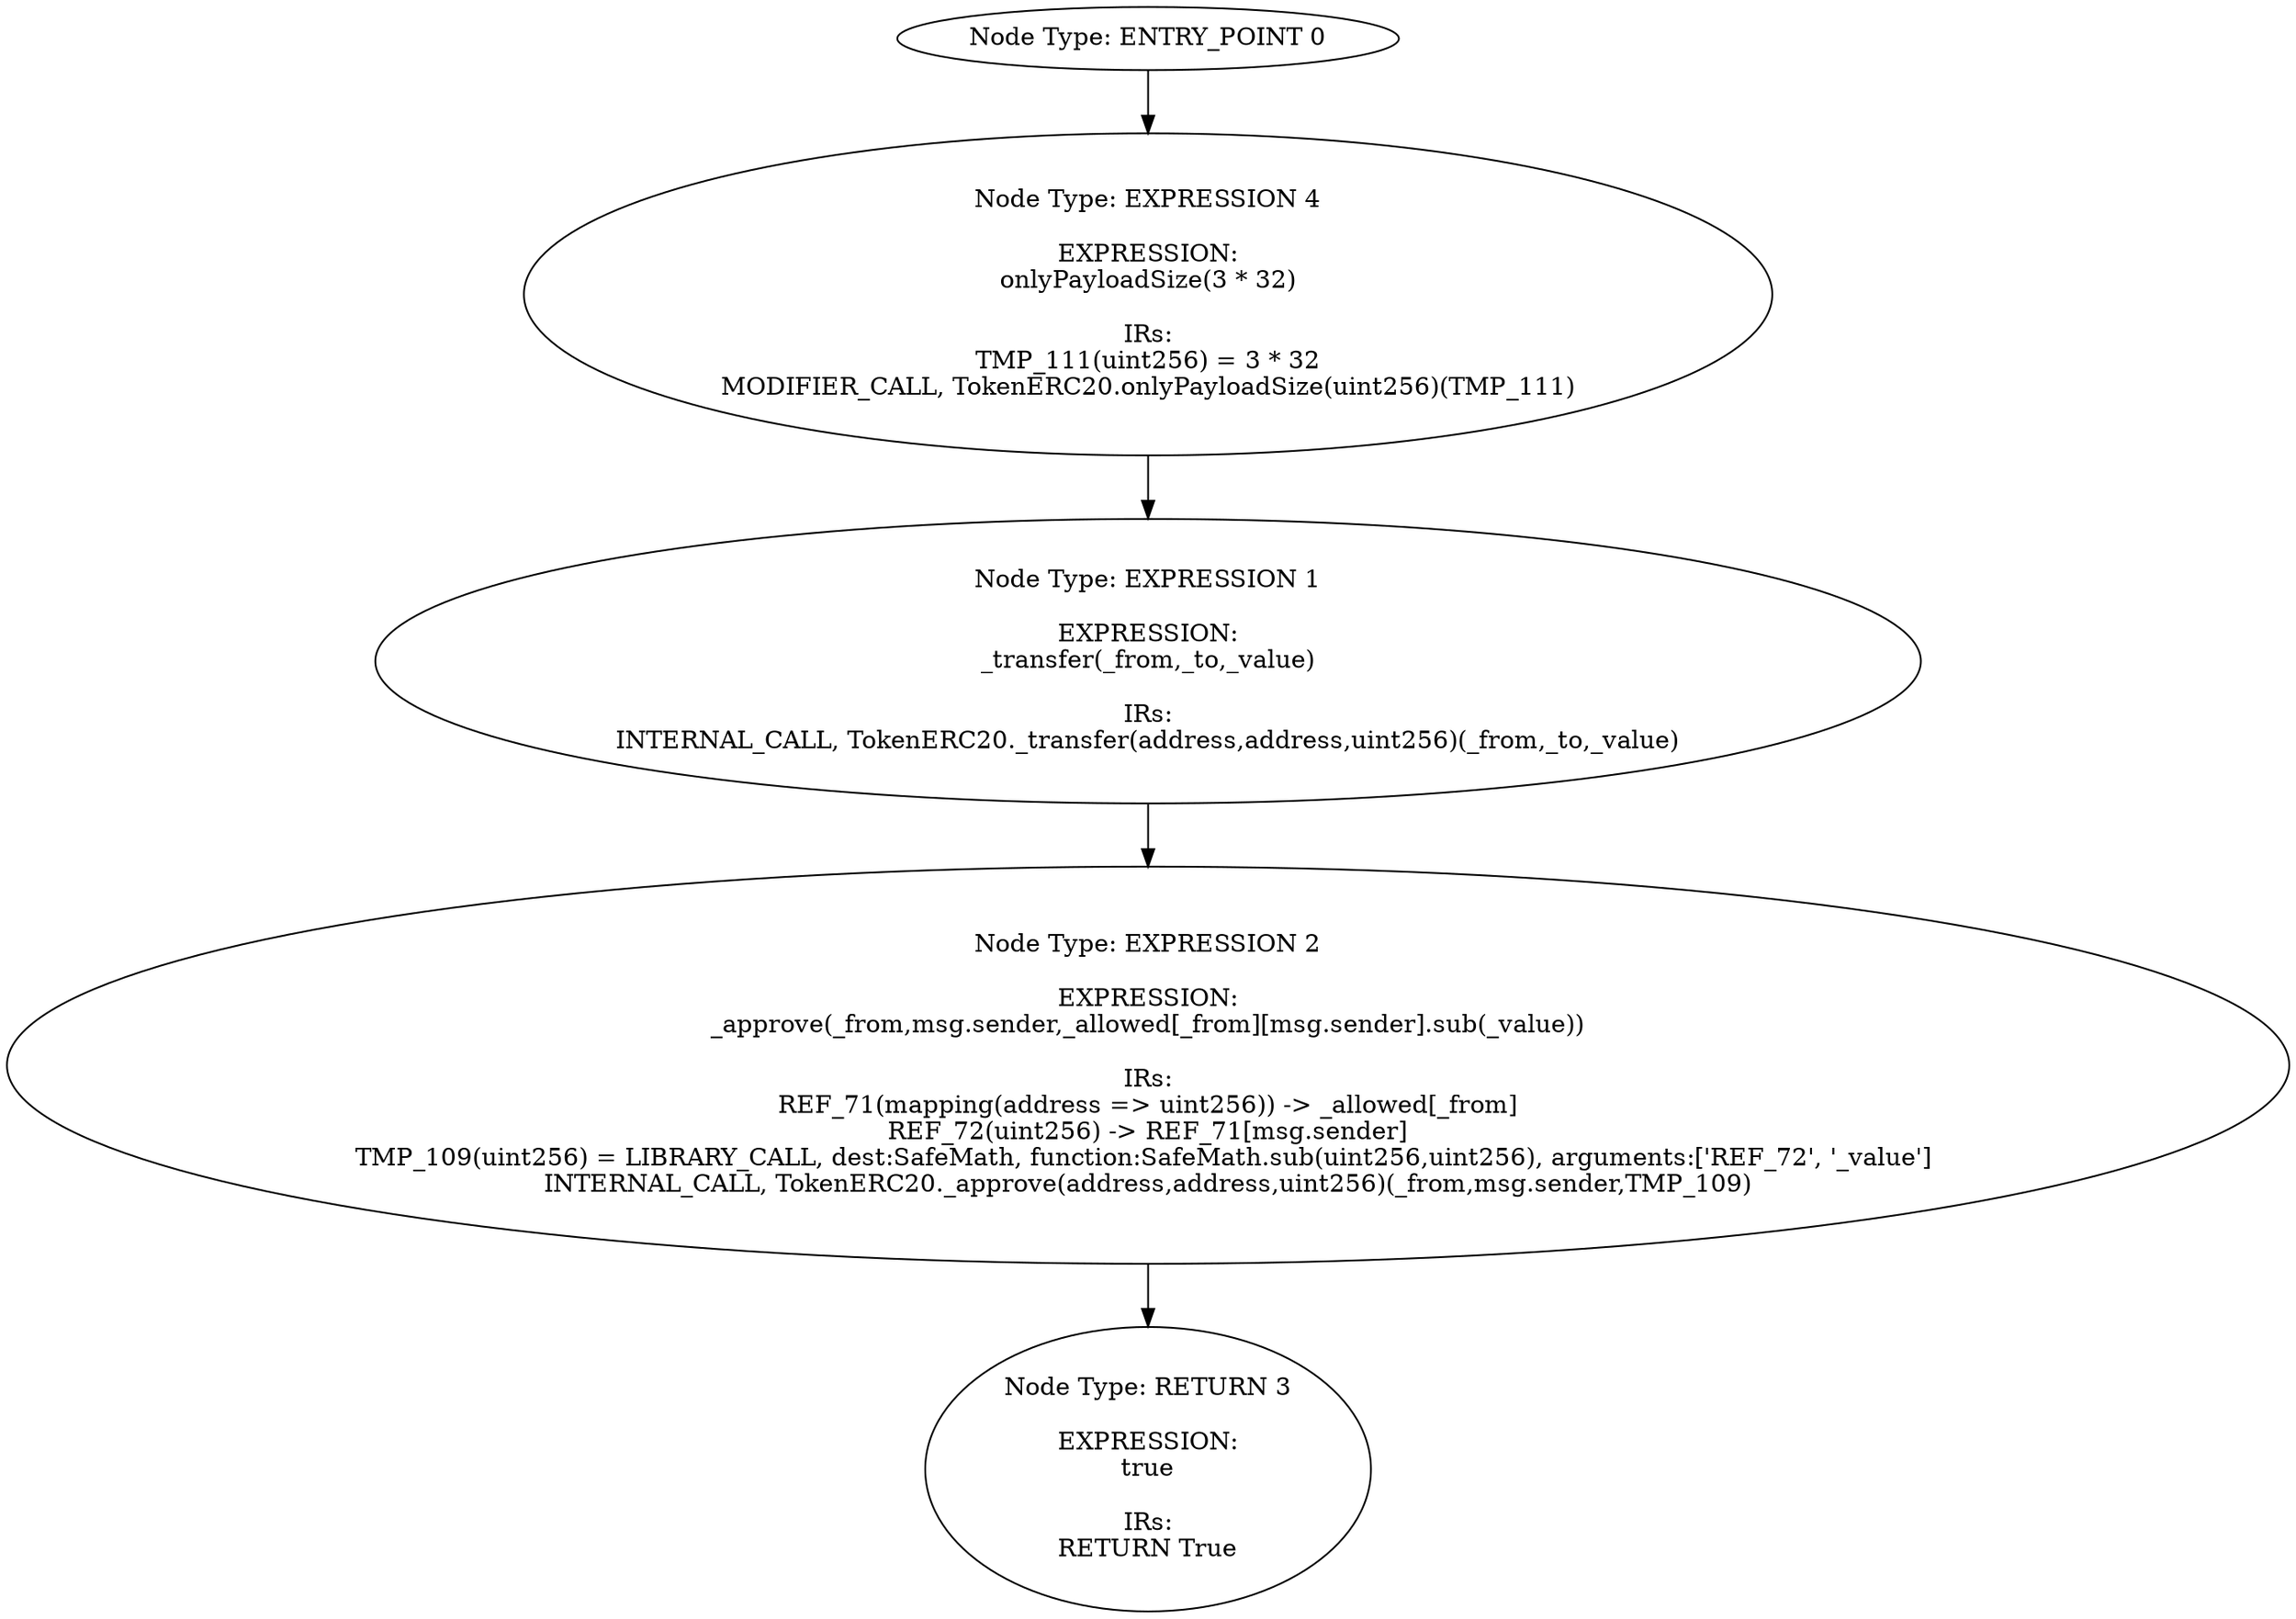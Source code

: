 digraph{
0[label="Node Type: ENTRY_POINT 0
"];
0->4;
1[label="Node Type: EXPRESSION 1

EXPRESSION:
_transfer(_from,_to,_value)

IRs:
INTERNAL_CALL, TokenERC20._transfer(address,address,uint256)(_from,_to,_value)"];
1->2;
2[label="Node Type: EXPRESSION 2

EXPRESSION:
_approve(_from,msg.sender,_allowed[_from][msg.sender].sub(_value))

IRs:
REF_71(mapping(address => uint256)) -> _allowed[_from]
REF_72(uint256) -> REF_71[msg.sender]
TMP_109(uint256) = LIBRARY_CALL, dest:SafeMath, function:SafeMath.sub(uint256,uint256), arguments:['REF_72', '_value'] 
INTERNAL_CALL, TokenERC20._approve(address,address,uint256)(_from,msg.sender,TMP_109)"];
2->3;
3[label="Node Type: RETURN 3

EXPRESSION:
true

IRs:
RETURN True"];
4[label="Node Type: EXPRESSION 4

EXPRESSION:
onlyPayloadSize(3 * 32)

IRs:
TMP_111(uint256) = 3 * 32
MODIFIER_CALL, TokenERC20.onlyPayloadSize(uint256)(TMP_111)"];
4->1;
}
